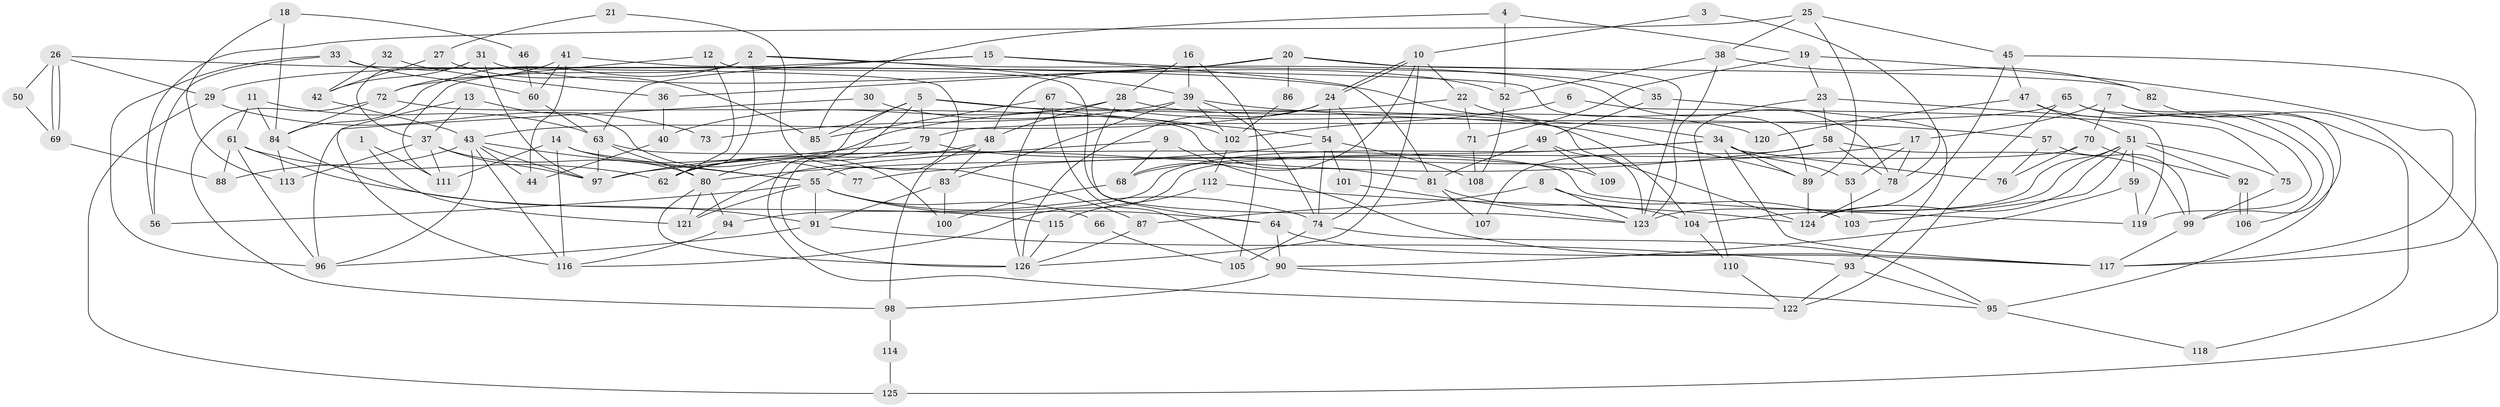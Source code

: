 // coarse degree distribution, {3: 0.12, 6: 0.1, 4: 0.26, 2: 0.14, 5: 0.1, 7: 0.1, 12: 0.02, 10: 0.04, 8: 0.08, 11: 0.04}
// Generated by graph-tools (version 1.1) at 2025/52/03/04/25 21:52:10]
// undirected, 126 vertices, 252 edges
graph export_dot {
graph [start="1"]
  node [color=gray90,style=filled];
  1;
  2;
  3;
  4;
  5;
  6;
  7;
  8;
  9;
  10;
  11;
  12;
  13;
  14;
  15;
  16;
  17;
  18;
  19;
  20;
  21;
  22;
  23;
  24;
  25;
  26;
  27;
  28;
  29;
  30;
  31;
  32;
  33;
  34;
  35;
  36;
  37;
  38;
  39;
  40;
  41;
  42;
  43;
  44;
  45;
  46;
  47;
  48;
  49;
  50;
  51;
  52;
  53;
  54;
  55;
  56;
  57;
  58;
  59;
  60;
  61;
  62;
  63;
  64;
  65;
  66;
  67;
  68;
  69;
  70;
  71;
  72;
  73;
  74;
  75;
  76;
  77;
  78;
  79;
  80;
  81;
  82;
  83;
  84;
  85;
  86;
  87;
  88;
  89;
  90;
  91;
  92;
  93;
  94;
  95;
  96;
  97;
  98;
  99;
  100;
  101;
  102;
  103;
  104;
  105;
  106;
  107;
  108;
  109;
  110;
  111;
  112;
  113;
  114;
  115;
  116;
  117;
  118;
  119;
  120;
  121;
  122;
  123;
  124;
  125;
  126;
  1 -- 111;
  1 -- 121;
  2 -- 39;
  2 -- 111;
  2 -- 62;
  2 -- 78;
  2 -- 84;
  3 -- 10;
  3 -- 78;
  4 -- 85;
  4 -- 52;
  4 -- 19;
  5 -- 54;
  5 -- 122;
  5 -- 79;
  5 -- 85;
  5 -- 124;
  5 -- 126;
  6 -- 119;
  6 -- 102;
  7 -- 99;
  7 -- 70;
  7 -- 17;
  7 -- 118;
  8 -- 103;
  8 -- 123;
  8 -- 87;
  9 -- 68;
  9 -- 117;
  9 -- 121;
  10 -- 126;
  10 -- 24;
  10 -- 24;
  10 -- 22;
  10 -- 68;
  11 -- 63;
  11 -- 61;
  11 -- 84;
  12 -- 123;
  12 -- 62;
  12 -- 72;
  13 -- 100;
  13 -- 37;
  13 -- 116;
  14 -- 116;
  14 -- 55;
  14 -- 77;
  14 -- 111;
  15 -- 81;
  15 -- 63;
  15 -- 29;
  15 -- 35;
  16 -- 28;
  16 -- 39;
  16 -- 105;
  17 -- 78;
  17 -- 53;
  17 -- 77;
  18 -- 113;
  18 -- 84;
  18 -- 46;
  19 -- 23;
  19 -- 71;
  19 -- 117;
  20 -- 123;
  20 -- 48;
  20 -- 36;
  20 -- 82;
  20 -- 86;
  21 -- 87;
  21 -- 27;
  22 -- 34;
  22 -- 62;
  22 -- 71;
  23 -- 58;
  23 -- 110;
  23 -- 75;
  24 -- 74;
  24 -- 43;
  24 -- 54;
  24 -- 126;
  25 -- 45;
  25 -- 56;
  25 -- 38;
  25 -- 89;
  26 -- 104;
  26 -- 69;
  26 -- 69;
  26 -- 29;
  26 -- 50;
  27 -- 85;
  27 -- 42;
  28 -- 48;
  28 -- 64;
  28 -- 40;
  28 -- 120;
  29 -- 73;
  29 -- 125;
  30 -- 96;
  30 -- 102;
  31 -- 97;
  31 -- 37;
  31 -- 42;
  31 -- 52;
  32 -- 42;
  32 -- 36;
  33 -- 96;
  33 -- 55;
  33 -- 56;
  33 -- 60;
  34 -- 89;
  34 -- 94;
  34 -- 53;
  34 -- 68;
  34 -- 76;
  34 -- 117;
  35 -- 93;
  35 -- 49;
  36 -- 40;
  37 -- 97;
  37 -- 80;
  37 -- 111;
  37 -- 113;
  38 -- 52;
  38 -- 82;
  38 -- 123;
  39 -- 83;
  39 -- 74;
  39 -- 57;
  39 -- 73;
  39 -- 102;
  40 -- 44;
  41 -- 60;
  41 -- 72;
  41 -- 44;
  41 -- 89;
  42 -- 43;
  43 -- 116;
  43 -- 44;
  43 -- 55;
  43 -- 88;
  43 -- 96;
  43 -- 97;
  45 -- 117;
  45 -- 124;
  45 -- 47;
  46 -- 60;
  47 -- 51;
  47 -- 119;
  47 -- 120;
  48 -- 98;
  48 -- 62;
  48 -- 83;
  49 -- 123;
  49 -- 81;
  49 -- 109;
  50 -- 69;
  51 -- 124;
  51 -- 75;
  51 -- 59;
  51 -- 92;
  51 -- 103;
  51 -- 104;
  51 -- 123;
  52 -- 108;
  53 -- 103;
  54 -- 80;
  54 -- 74;
  54 -- 101;
  54 -- 108;
  55 -- 121;
  55 -- 56;
  55 -- 64;
  55 -- 66;
  55 -- 74;
  55 -- 91;
  57 -- 99;
  57 -- 76;
  58 -- 78;
  58 -- 97;
  58 -- 99;
  58 -- 107;
  59 -- 90;
  59 -- 119;
  60 -- 63;
  61 -- 91;
  61 -- 62;
  61 -- 88;
  61 -- 96;
  63 -- 119;
  63 -- 80;
  63 -- 97;
  64 -- 117;
  64 -- 90;
  65 -- 95;
  65 -- 79;
  65 -- 106;
  65 -- 122;
  66 -- 105;
  67 -- 89;
  67 -- 126;
  67 -- 85;
  67 -- 90;
  68 -- 100;
  69 -- 88;
  70 -- 92;
  70 -- 76;
  70 -- 116;
  71 -- 108;
  72 -- 84;
  72 -- 81;
  72 -- 98;
  74 -- 95;
  74 -- 105;
  75 -- 99;
  78 -- 124;
  79 -- 97;
  79 -- 80;
  79 -- 109;
  80 -- 126;
  80 -- 94;
  80 -- 121;
  81 -- 104;
  81 -- 107;
  82 -- 125;
  83 -- 91;
  83 -- 100;
  84 -- 113;
  84 -- 115;
  86 -- 102;
  87 -- 126;
  89 -- 124;
  90 -- 95;
  90 -- 98;
  91 -- 96;
  91 -- 93;
  92 -- 106;
  92 -- 106;
  93 -- 95;
  93 -- 122;
  94 -- 116;
  95 -- 118;
  98 -- 114;
  99 -- 117;
  101 -- 123;
  102 -- 112;
  104 -- 110;
  110 -- 122;
  112 -- 124;
  112 -- 115;
  114 -- 125;
  115 -- 126;
}

